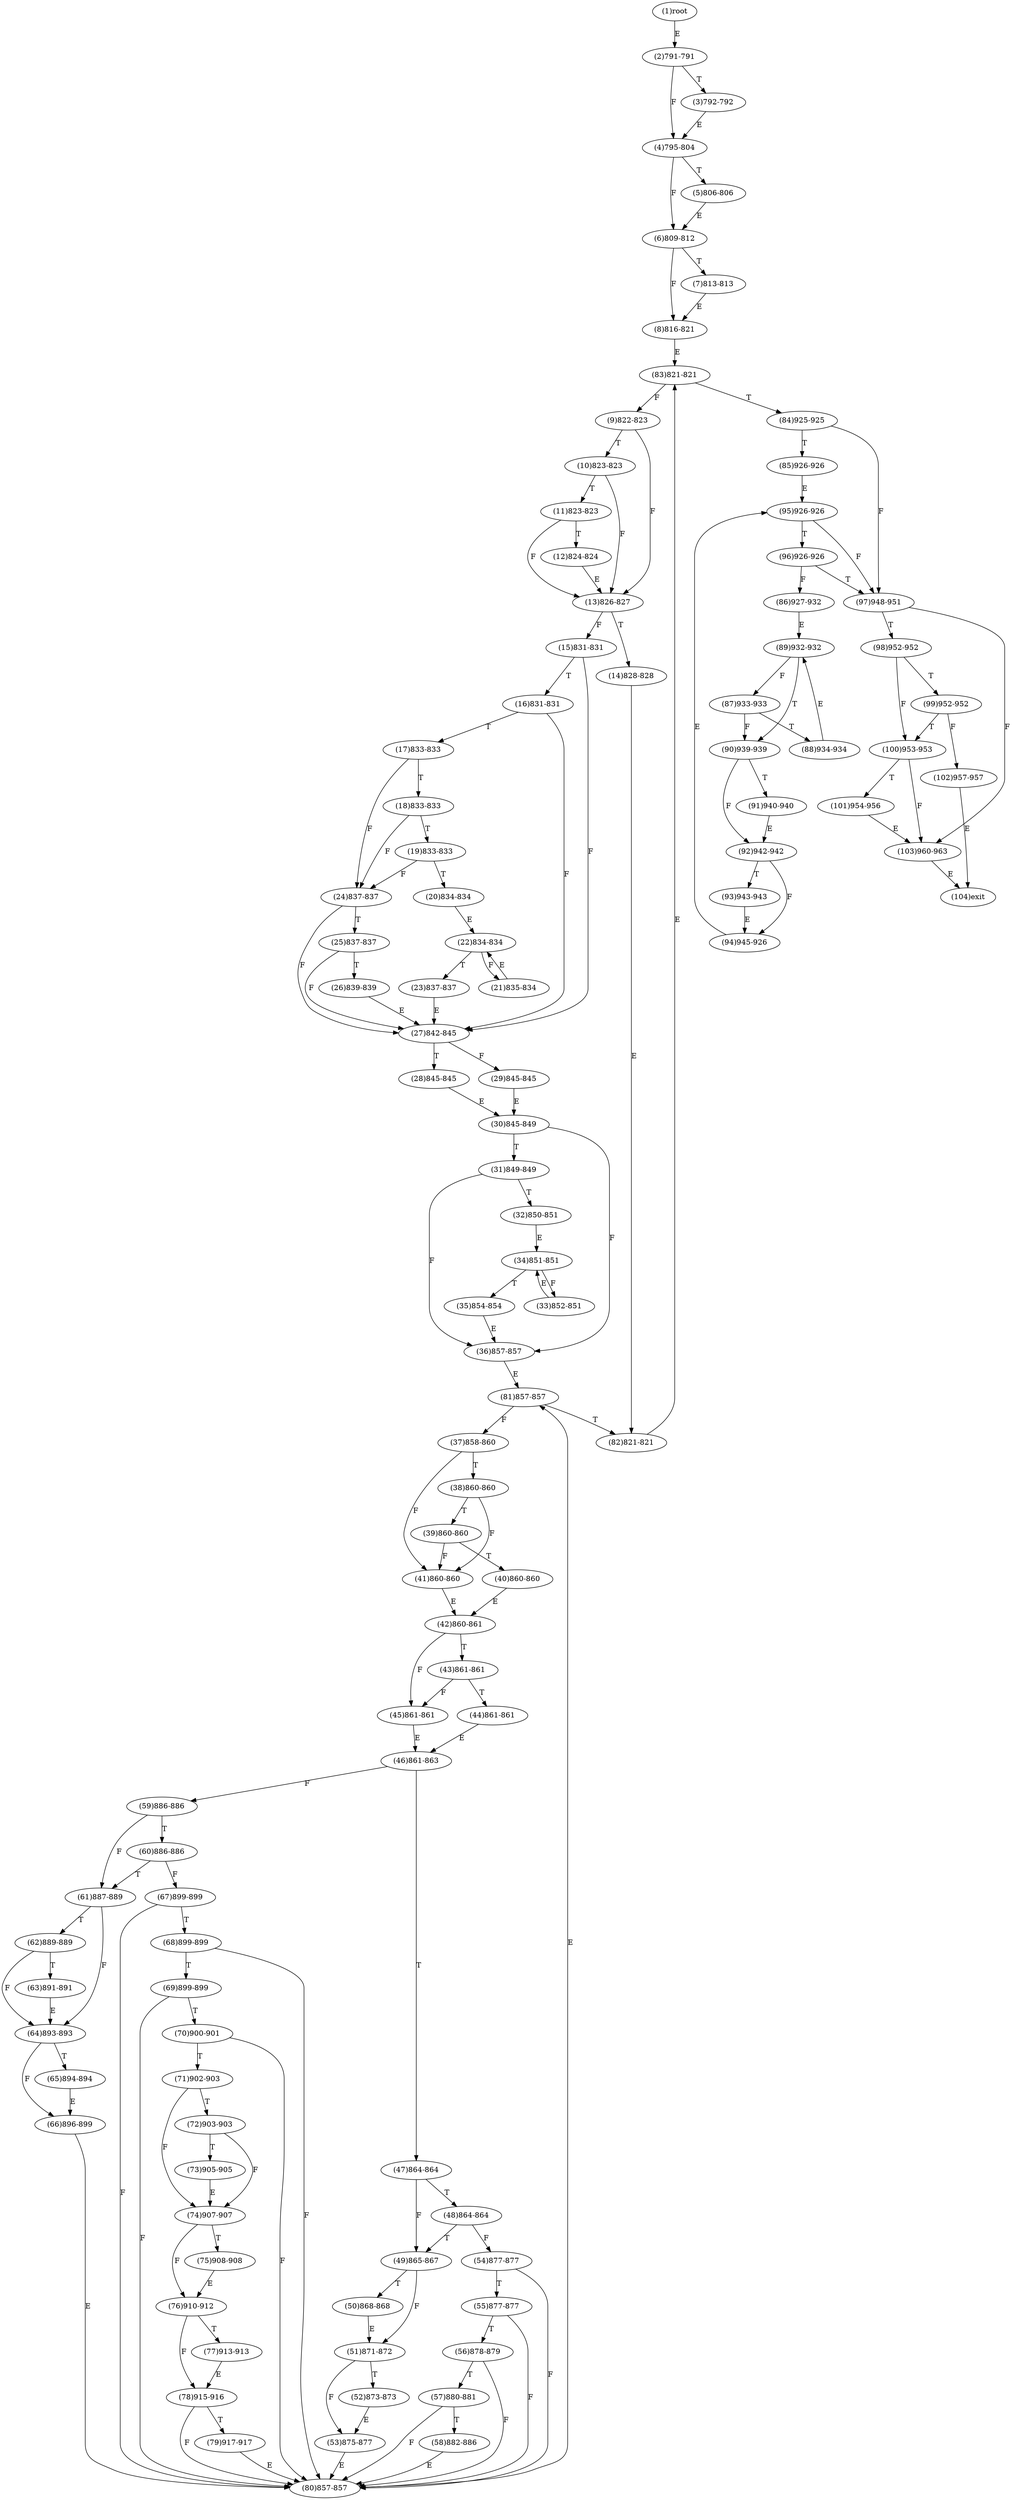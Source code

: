 digraph "" { 
1[ label="(1)root"];
2[ label="(2)791-791"];
3[ label="(3)792-792"];
4[ label="(4)795-804"];
5[ label="(5)806-806"];
6[ label="(6)809-812"];
7[ label="(7)813-813"];
8[ label="(8)816-821"];
9[ label="(9)822-823"];
10[ label="(10)823-823"];
11[ label="(11)823-823"];
12[ label="(12)824-824"];
13[ label="(13)826-827"];
14[ label="(14)828-828"];
15[ label="(15)831-831"];
17[ label="(17)833-833"];
16[ label="(16)831-831"];
19[ label="(19)833-833"];
18[ label="(18)833-833"];
21[ label="(21)835-834"];
20[ label="(20)834-834"];
23[ label="(23)837-837"];
22[ label="(22)834-834"];
25[ label="(25)837-837"];
24[ label="(24)837-837"];
27[ label="(27)842-845"];
26[ label="(26)839-839"];
29[ label="(29)845-845"];
28[ label="(28)845-845"];
31[ label="(31)849-849"];
30[ label="(30)845-849"];
34[ label="(34)851-851"];
35[ label="(35)854-854"];
32[ label="(32)850-851"];
33[ label="(33)852-851"];
38[ label="(38)860-860"];
39[ label="(39)860-860"];
36[ label="(36)857-857"];
37[ label="(37)858-860"];
42[ label="(42)860-861"];
43[ label="(43)861-861"];
40[ label="(40)860-860"];
41[ label="(41)860-860"];
46[ label="(46)861-863"];
47[ label="(47)864-864"];
44[ label="(44)861-861"];
45[ label="(45)861-861"];
51[ label="(51)871-872"];
50[ label="(50)868-868"];
49[ label="(49)865-867"];
48[ label="(48)864-864"];
55[ label="(55)877-877"];
54[ label="(54)877-877"];
53[ label="(53)875-877"];
52[ label="(52)873-873"];
59[ label="(59)886-886"];
58[ label="(58)882-886"];
57[ label="(57)880-881"];
56[ label="(56)878-879"];
63[ label="(63)891-891"];
62[ label="(62)889-889"];
61[ label="(61)887-889"];
60[ label="(60)886-886"];
68[ label="(68)899-899"];
69[ label="(69)899-899"];
70[ label="(70)900-901"];
71[ label="(71)902-903"];
64[ label="(64)893-893"];
65[ label="(65)894-894"];
66[ label="(66)896-899"];
67[ label="(67)899-899"];
76[ label="(76)910-912"];
77[ label="(77)913-913"];
78[ label="(78)915-916"];
79[ label="(79)917-917"];
72[ label="(72)903-903"];
73[ label="(73)905-905"];
74[ label="(74)907-907"];
75[ label="(75)908-908"];
85[ label="(85)926-926"];
84[ label="(84)925-925"];
87[ label="(87)933-933"];
86[ label="(86)927-932"];
81[ label="(81)857-857"];
80[ label="(80)857-857"];
83[ label="(83)821-821"];
82[ label="(82)821-821"];
93[ label="(93)943-943"];
92[ label="(92)942-942"];
95[ label="(95)926-926"];
94[ label="(94)945-926"];
89[ label="(89)932-932"];
88[ label="(88)934-934"];
91[ label="(91)940-940"];
90[ label="(90)939-939"];
102[ label="(102)957-957"];
103[ label="(103)960-963"];
100[ label="(100)953-953"];
101[ label="(101)954-956"];
98[ label="(98)952-952"];
99[ label="(99)952-952"];
96[ label="(96)926-926"];
97[ label="(97)948-951"];
104[ label="(104)exit"];
1->2[ label="E"];
2->4[ label="F"];
2->3[ label="T"];
3->4[ label="E"];
4->6[ label="F"];
4->5[ label="T"];
5->6[ label="E"];
6->8[ label="F"];
6->7[ label="T"];
7->8[ label="E"];
8->83[ label="E"];
9->13[ label="F"];
9->10[ label="T"];
10->13[ label="F"];
10->11[ label="T"];
11->13[ label="F"];
11->12[ label="T"];
12->13[ label="E"];
13->15[ label="F"];
13->14[ label="T"];
14->82[ label="E"];
15->27[ label="F"];
15->16[ label="T"];
16->27[ label="F"];
16->17[ label="T"];
17->24[ label="F"];
17->18[ label="T"];
18->24[ label="F"];
18->19[ label="T"];
19->24[ label="F"];
19->20[ label="T"];
20->22[ label="E"];
21->22[ label="E"];
22->21[ label="F"];
22->23[ label="T"];
23->27[ label="E"];
24->27[ label="F"];
24->25[ label="T"];
25->27[ label="F"];
25->26[ label="T"];
26->27[ label="E"];
27->29[ label="F"];
27->28[ label="T"];
28->30[ label="E"];
29->30[ label="E"];
30->36[ label="F"];
30->31[ label="T"];
31->36[ label="F"];
31->32[ label="T"];
32->34[ label="E"];
33->34[ label="E"];
34->33[ label="F"];
34->35[ label="T"];
35->36[ label="E"];
36->81[ label="E"];
37->41[ label="F"];
37->38[ label="T"];
38->41[ label="F"];
38->39[ label="T"];
39->41[ label="F"];
39->40[ label="T"];
40->42[ label="E"];
41->42[ label="E"];
42->45[ label="F"];
42->43[ label="T"];
43->45[ label="F"];
43->44[ label="T"];
44->46[ label="E"];
45->46[ label="E"];
46->59[ label="F"];
46->47[ label="T"];
47->49[ label="F"];
47->48[ label="T"];
48->54[ label="F"];
48->49[ label="T"];
49->51[ label="F"];
49->50[ label="T"];
50->51[ label="E"];
51->53[ label="F"];
51->52[ label="T"];
52->53[ label="E"];
53->80[ label="E"];
54->80[ label="F"];
54->55[ label="T"];
55->80[ label="F"];
55->56[ label="T"];
56->80[ label="F"];
56->57[ label="T"];
57->80[ label="F"];
57->58[ label="T"];
58->80[ label="E"];
59->61[ label="F"];
59->60[ label="T"];
60->67[ label="F"];
60->61[ label="T"];
61->64[ label="F"];
61->62[ label="T"];
62->64[ label="F"];
62->63[ label="T"];
63->64[ label="E"];
64->66[ label="F"];
64->65[ label="T"];
65->66[ label="E"];
66->80[ label="E"];
67->80[ label="F"];
67->68[ label="T"];
68->80[ label="F"];
68->69[ label="T"];
69->80[ label="F"];
69->70[ label="T"];
70->80[ label="F"];
70->71[ label="T"];
71->74[ label="F"];
71->72[ label="T"];
72->74[ label="F"];
72->73[ label="T"];
73->74[ label="E"];
74->76[ label="F"];
74->75[ label="T"];
75->76[ label="E"];
76->78[ label="F"];
76->77[ label="T"];
77->78[ label="E"];
78->80[ label="F"];
78->79[ label="T"];
79->80[ label="E"];
80->81[ label="E"];
81->37[ label="F"];
81->82[ label="T"];
82->83[ label="E"];
83->9[ label="F"];
83->84[ label="T"];
84->97[ label="F"];
84->85[ label="T"];
85->95[ label="E"];
86->89[ label="E"];
87->90[ label="F"];
87->88[ label="T"];
88->89[ label="E"];
89->87[ label="F"];
89->90[ label="T"];
90->92[ label="F"];
90->91[ label="T"];
91->92[ label="E"];
92->94[ label="F"];
92->93[ label="T"];
93->94[ label="E"];
94->95[ label="E"];
95->97[ label="F"];
95->96[ label="T"];
96->86[ label="F"];
96->97[ label="T"];
97->103[ label="F"];
97->98[ label="T"];
98->100[ label="F"];
98->99[ label="T"];
99->102[ label="F"];
99->100[ label="T"];
100->103[ label="F"];
100->101[ label="T"];
101->103[ label="E"];
102->104[ label="E"];
103->104[ label="E"];
}